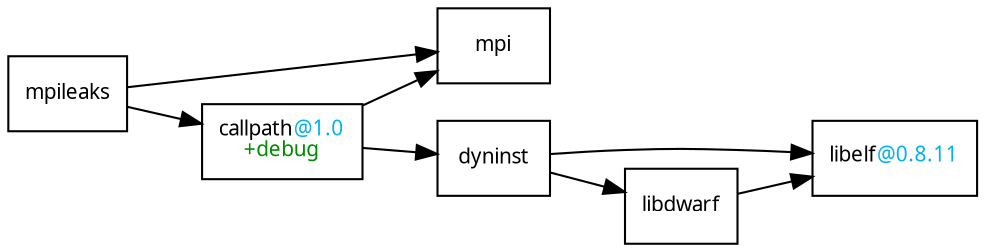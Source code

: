 
digraph {
    rankdir=LR;
    node[shape=box,fontname=monaco,fontsize=10];

    callpath [label=<callpath<font color="deepskyblue2">@1.0</font><br/><font color="green4">+debug</font>>]
    libelf   [label=<libelf<font color="deepskyblue2">@0.8.11</font>>]

    mpileaks -> mpi
    mpileaks -> callpath -> mpi
    callpath -> dyninst
    dyninst  -> libdwarf -> libelf
    dyninst  -> libelf
}
